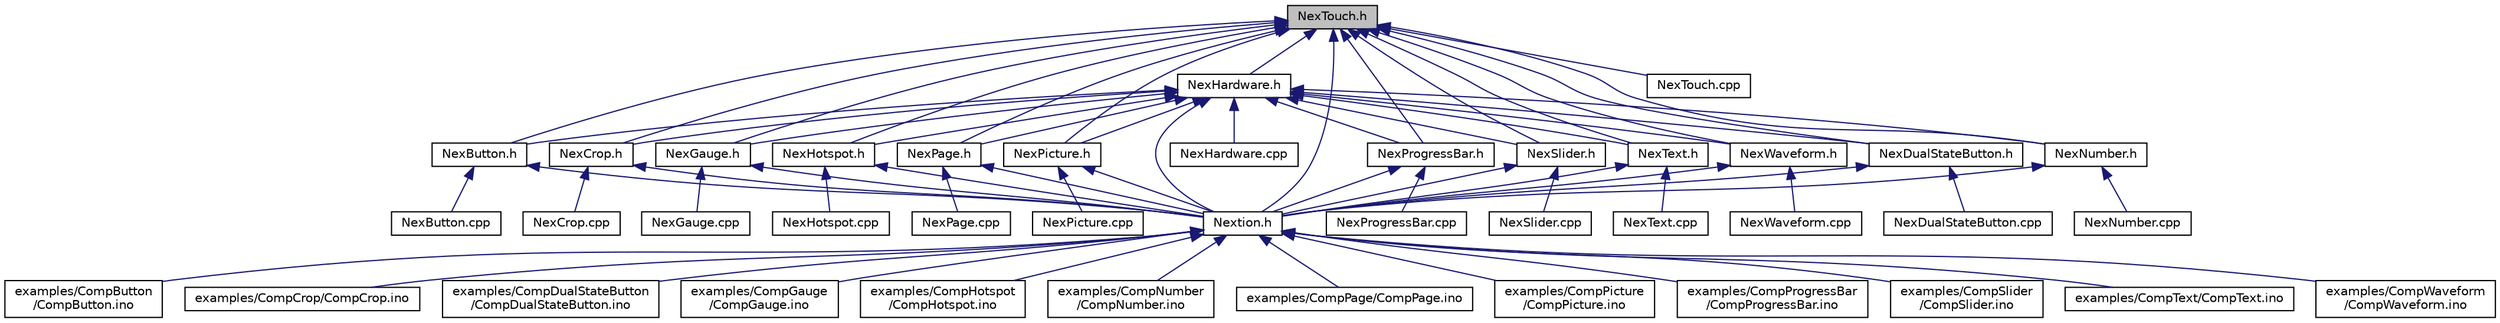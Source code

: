 digraph "NexTouch.h"
{
  edge [fontname="Helvetica",fontsize="10",labelfontname="Helvetica",labelfontsize="10"];
  node [fontname="Helvetica",fontsize="10",shape=record];
  Node1 [label="NexTouch.h",height=0.2,width=0.4,color="black", fillcolor="grey75", style="filled" fontcolor="black"];
  Node1 -> Node2 [dir="back",color="midnightblue",fontsize="10",style="solid",fontname="Helvetica"];
  Node2 [label="Nextion.h",height=0.2,width=0.4,color="black", fillcolor="white", style="filled",URL="$_nextion_8h.html",tooltip="The header file including all other header files provided by this library. "];
  Node2 -> Node3 [dir="back",color="midnightblue",fontsize="10",style="solid",fontname="Helvetica"];
  Node3 [label="examples/CompButton\l/CompButton.ino",height=0.2,width=0.4,color="black", fillcolor="white", style="filled",URL="$_comp_button_8ino_source.html"];
  Node2 -> Node4 [dir="back",color="midnightblue",fontsize="10",style="solid",fontname="Helvetica"];
  Node4 [label="examples/CompCrop/CompCrop.ino",height=0.2,width=0.4,color="black", fillcolor="white", style="filled",URL="$_comp_crop_8ino_source.html"];
  Node2 -> Node5 [dir="back",color="midnightblue",fontsize="10",style="solid",fontname="Helvetica"];
  Node5 [label="examples/CompDualStateButton\l/CompDualStateButton.ino",height=0.2,width=0.4,color="black", fillcolor="white", style="filled",URL="$_comp_dual_state_button_8ino_source.html"];
  Node2 -> Node6 [dir="back",color="midnightblue",fontsize="10",style="solid",fontname="Helvetica"];
  Node6 [label="examples/CompGauge\l/CompGauge.ino",height=0.2,width=0.4,color="black", fillcolor="white", style="filled",URL="$_comp_gauge_8ino_source.html"];
  Node2 -> Node7 [dir="back",color="midnightblue",fontsize="10",style="solid",fontname="Helvetica"];
  Node7 [label="examples/CompHotspot\l/CompHotspot.ino",height=0.2,width=0.4,color="black", fillcolor="white", style="filled",URL="$_comp_hotspot_8ino_source.html"];
  Node2 -> Node8 [dir="back",color="midnightblue",fontsize="10",style="solid",fontname="Helvetica"];
  Node8 [label="examples/CompNumber\l/CompNumber.ino",height=0.2,width=0.4,color="black", fillcolor="white", style="filled",URL="$_comp_number_8ino_source.html"];
  Node2 -> Node9 [dir="back",color="midnightblue",fontsize="10",style="solid",fontname="Helvetica"];
  Node9 [label="examples/CompPage/CompPage.ino",height=0.2,width=0.4,color="black", fillcolor="white", style="filled",URL="$_comp_page_8ino_source.html"];
  Node2 -> Node10 [dir="back",color="midnightblue",fontsize="10",style="solid",fontname="Helvetica"];
  Node10 [label="examples/CompPicture\l/CompPicture.ino",height=0.2,width=0.4,color="black", fillcolor="white", style="filled",URL="$_comp_picture_8ino_source.html"];
  Node2 -> Node11 [dir="back",color="midnightblue",fontsize="10",style="solid",fontname="Helvetica"];
  Node11 [label="examples/CompProgressBar\l/CompProgressBar.ino",height=0.2,width=0.4,color="black", fillcolor="white", style="filled",URL="$_comp_progress_bar_8ino_source.html"];
  Node2 -> Node12 [dir="back",color="midnightblue",fontsize="10",style="solid",fontname="Helvetica"];
  Node12 [label="examples/CompSlider\l/CompSlider.ino",height=0.2,width=0.4,color="black", fillcolor="white", style="filled",URL="$_comp_slider_8ino_source.html"];
  Node2 -> Node13 [dir="back",color="midnightblue",fontsize="10",style="solid",fontname="Helvetica"];
  Node13 [label="examples/CompText/CompText.ino",height=0.2,width=0.4,color="black", fillcolor="white", style="filled",URL="$_comp_text_8ino_source.html"];
  Node2 -> Node14 [dir="back",color="midnightblue",fontsize="10",style="solid",fontname="Helvetica"];
  Node14 [label="examples/CompWaveform\l/CompWaveform.ino",height=0.2,width=0.4,color="black", fillcolor="white", style="filled",URL="$_comp_waveform_8ino_source.html"];
  Node1 -> Node15 [dir="back",color="midnightblue",fontsize="10",style="solid",fontname="Helvetica"];
  Node15 [label="NexHardware.h",height=0.2,width=0.4,color="black", fillcolor="white", style="filled",URL="$_nex_hardware_8h.html",tooltip="The definition of base API for using Nextion. "];
  Node15 -> Node2 [dir="back",color="midnightblue",fontsize="10",style="solid",fontname="Helvetica"];
  Node15 -> Node16 [dir="back",color="midnightblue",fontsize="10",style="solid",fontname="Helvetica"];
  Node16 [label="NexButton.h",height=0.2,width=0.4,color="black", fillcolor="white", style="filled",URL="$_nex_button_8h.html",tooltip="The definition of class NexButton. "];
  Node16 -> Node2 [dir="back",color="midnightblue",fontsize="10",style="solid",fontname="Helvetica"];
  Node16 -> Node17 [dir="back",color="midnightblue",fontsize="10",style="solid",fontname="Helvetica"];
  Node17 [label="NexButton.cpp",height=0.2,width=0.4,color="black", fillcolor="white", style="filled",URL="$_nex_button_8cpp.html",tooltip="The implementation of class NexButton. "];
  Node15 -> Node18 [dir="back",color="midnightblue",fontsize="10",style="solid",fontname="Helvetica"];
  Node18 [label="NexCrop.h",height=0.2,width=0.4,color="black", fillcolor="white", style="filled",URL="$_nex_crop_8h.html",tooltip="The definition of class NexCrop. "];
  Node18 -> Node2 [dir="back",color="midnightblue",fontsize="10",style="solid",fontname="Helvetica"];
  Node18 -> Node19 [dir="back",color="midnightblue",fontsize="10",style="solid",fontname="Helvetica"];
  Node19 [label="NexCrop.cpp",height=0.2,width=0.4,color="black", fillcolor="white", style="filled",URL="$_nex_crop_8cpp.html",tooltip="The implementation of class NexCrop. "];
  Node15 -> Node20 [dir="back",color="midnightblue",fontsize="10",style="solid",fontname="Helvetica"];
  Node20 [label="NexGauge.h",height=0.2,width=0.4,color="black", fillcolor="white", style="filled",URL="$_nex_gauge_8h.html",tooltip="The definition of class NexGauge. "];
  Node20 -> Node2 [dir="back",color="midnightblue",fontsize="10",style="solid",fontname="Helvetica"];
  Node20 -> Node21 [dir="back",color="midnightblue",fontsize="10",style="solid",fontname="Helvetica"];
  Node21 [label="NexGauge.cpp",height=0.2,width=0.4,color="black", fillcolor="white", style="filled",URL="$_nex_gauge_8cpp.html",tooltip="The implementation of class NexGauge. "];
  Node15 -> Node22 [dir="back",color="midnightblue",fontsize="10",style="solid",fontname="Helvetica"];
  Node22 [label="NexHotspot.h",height=0.2,width=0.4,color="black", fillcolor="white", style="filled",URL="$_nex_hotspot_8h.html",tooltip="The definition of class NexHotspot. "];
  Node22 -> Node2 [dir="back",color="midnightblue",fontsize="10",style="solid",fontname="Helvetica"];
  Node22 -> Node23 [dir="back",color="midnightblue",fontsize="10",style="solid",fontname="Helvetica"];
  Node23 [label="NexHotspot.cpp",height=0.2,width=0.4,color="black", fillcolor="white", style="filled",URL="$_nex_hotspot_8cpp.html",tooltip="The implementation of class NexHotspot. "];
  Node15 -> Node24 [dir="back",color="midnightblue",fontsize="10",style="solid",fontname="Helvetica"];
  Node24 [label="NexPage.h",height=0.2,width=0.4,color="black", fillcolor="white", style="filled",URL="$_nex_page_8h.html",tooltip="The definition of class NexPage. "];
  Node24 -> Node2 [dir="back",color="midnightblue",fontsize="10",style="solid",fontname="Helvetica"];
  Node24 -> Node25 [dir="back",color="midnightblue",fontsize="10",style="solid",fontname="Helvetica"];
  Node25 [label="NexPage.cpp",height=0.2,width=0.4,color="black", fillcolor="white", style="filled",URL="$_nex_page_8cpp.html",tooltip="The implementation of class NexPage. "];
  Node15 -> Node26 [dir="back",color="midnightblue",fontsize="10",style="solid",fontname="Helvetica"];
  Node26 [label="NexPicture.h",height=0.2,width=0.4,color="black", fillcolor="white", style="filled",URL="$_nex_picture_8h.html",tooltip="The definition of class NexPicture. "];
  Node26 -> Node2 [dir="back",color="midnightblue",fontsize="10",style="solid",fontname="Helvetica"];
  Node26 -> Node27 [dir="back",color="midnightblue",fontsize="10",style="solid",fontname="Helvetica"];
  Node27 [label="NexPicture.cpp",height=0.2,width=0.4,color="black", fillcolor="white", style="filled",URL="$_nex_picture_8cpp.html",tooltip="The implementation of class NexPicture. "];
  Node15 -> Node28 [dir="back",color="midnightblue",fontsize="10",style="solid",fontname="Helvetica"];
  Node28 [label="NexProgressBar.h",height=0.2,width=0.4,color="black", fillcolor="white", style="filled",URL="$_nex_progress_bar_8h.html",tooltip="The definition of class NexProgressBar. "];
  Node28 -> Node2 [dir="back",color="midnightblue",fontsize="10",style="solid",fontname="Helvetica"];
  Node28 -> Node29 [dir="back",color="midnightblue",fontsize="10",style="solid",fontname="Helvetica"];
  Node29 [label="NexProgressBar.cpp",height=0.2,width=0.4,color="black", fillcolor="white", style="filled",URL="$_nex_progress_bar_8cpp.html",tooltip="The implementation of class NexProgressBar. "];
  Node15 -> Node30 [dir="back",color="midnightblue",fontsize="10",style="solid",fontname="Helvetica"];
  Node30 [label="NexSlider.h",height=0.2,width=0.4,color="black", fillcolor="white", style="filled",URL="$_nex_slider_8h.html",tooltip="The definition of class NexSlider. "];
  Node30 -> Node2 [dir="back",color="midnightblue",fontsize="10",style="solid",fontname="Helvetica"];
  Node30 -> Node31 [dir="back",color="midnightblue",fontsize="10",style="solid",fontname="Helvetica"];
  Node31 [label="NexSlider.cpp",height=0.2,width=0.4,color="black", fillcolor="white", style="filled",URL="$_nex_slider_8cpp.html",tooltip="The implementation of class NexSlider. "];
  Node15 -> Node32 [dir="back",color="midnightblue",fontsize="10",style="solid",fontname="Helvetica"];
  Node32 [label="NexText.h",height=0.2,width=0.4,color="black", fillcolor="white", style="filled",URL="$_nex_text_8h.html",tooltip="The definition of class NexText. "];
  Node32 -> Node2 [dir="back",color="midnightblue",fontsize="10",style="solid",fontname="Helvetica"];
  Node32 -> Node33 [dir="back",color="midnightblue",fontsize="10",style="solid",fontname="Helvetica"];
  Node33 [label="NexText.cpp",height=0.2,width=0.4,color="black", fillcolor="white", style="filled",URL="$_nex_text_8cpp.html",tooltip="The implementation of class NexText. "];
  Node15 -> Node34 [dir="back",color="midnightblue",fontsize="10",style="solid",fontname="Helvetica"];
  Node34 [label="NexWaveform.h",height=0.2,width=0.4,color="black", fillcolor="white", style="filled",URL="$_nex_waveform_8h.html",tooltip="The definition of class NexWaveform. "];
  Node34 -> Node2 [dir="back",color="midnightblue",fontsize="10",style="solid",fontname="Helvetica"];
  Node34 -> Node35 [dir="back",color="midnightblue",fontsize="10",style="solid",fontname="Helvetica"];
  Node35 [label="NexWaveform.cpp",height=0.2,width=0.4,color="black", fillcolor="white", style="filled",URL="$_nex_waveform_8cpp.html",tooltip="The implementation of class NexWaveform. "];
  Node15 -> Node36 [dir="back",color="midnightblue",fontsize="10",style="solid",fontname="Helvetica"];
  Node36 [label="NexDualStateButton.h",height=0.2,width=0.4,color="black", fillcolor="white", style="filled",URL="$_nex_dual_state_button_8h.html",tooltip="The definition of class NexDSButton. "];
  Node36 -> Node2 [dir="back",color="midnightblue",fontsize="10",style="solid",fontname="Helvetica"];
  Node36 -> Node37 [dir="back",color="midnightblue",fontsize="10",style="solid",fontname="Helvetica"];
  Node37 [label="NexDualStateButton.cpp",height=0.2,width=0.4,color="black", fillcolor="white", style="filled",URL="$_nex_dual_state_button_8cpp.html",tooltip="The implementation of class NexDSButton. "];
  Node15 -> Node38 [dir="back",color="midnightblue",fontsize="10",style="solid",fontname="Helvetica"];
  Node38 [label="NexNumber.h",height=0.2,width=0.4,color="black", fillcolor="white", style="filled",URL="$_nex_number_8h.html",tooltip="The definition of class NexNumber. "];
  Node38 -> Node2 [dir="back",color="midnightblue",fontsize="10",style="solid",fontname="Helvetica"];
  Node38 -> Node39 [dir="back",color="midnightblue",fontsize="10",style="solid",fontname="Helvetica"];
  Node39 [label="NexNumber.cpp",height=0.2,width=0.4,color="black", fillcolor="white", style="filled",URL="$_nex_number_8cpp.html",tooltip="The implementation of class NexNumber. "];
  Node15 -> Node40 [dir="back",color="midnightblue",fontsize="10",style="solid",fontname="Helvetica"];
  Node40 [label="NexHardware.cpp",height=0.2,width=0.4,color="black", fillcolor="white", style="filled",URL="$_nex_hardware_8cpp.html",tooltip="The implementation of base API for using Nextion. "];
  Node1 -> Node16 [dir="back",color="midnightblue",fontsize="10",style="solid",fontname="Helvetica"];
  Node1 -> Node18 [dir="back",color="midnightblue",fontsize="10",style="solid",fontname="Helvetica"];
  Node1 -> Node20 [dir="back",color="midnightblue",fontsize="10",style="solid",fontname="Helvetica"];
  Node1 -> Node22 [dir="back",color="midnightblue",fontsize="10",style="solid",fontname="Helvetica"];
  Node1 -> Node24 [dir="back",color="midnightblue",fontsize="10",style="solid",fontname="Helvetica"];
  Node1 -> Node26 [dir="back",color="midnightblue",fontsize="10",style="solid",fontname="Helvetica"];
  Node1 -> Node28 [dir="back",color="midnightblue",fontsize="10",style="solid",fontname="Helvetica"];
  Node1 -> Node30 [dir="back",color="midnightblue",fontsize="10",style="solid",fontname="Helvetica"];
  Node1 -> Node32 [dir="back",color="midnightblue",fontsize="10",style="solid",fontname="Helvetica"];
  Node1 -> Node34 [dir="back",color="midnightblue",fontsize="10",style="solid",fontname="Helvetica"];
  Node1 -> Node36 [dir="back",color="midnightblue",fontsize="10",style="solid",fontname="Helvetica"];
  Node1 -> Node38 [dir="back",color="midnightblue",fontsize="10",style="solid",fontname="Helvetica"];
  Node1 -> Node41 [dir="back",color="midnightblue",fontsize="10",style="solid",fontname="Helvetica"];
  Node41 [label="NexTouch.cpp",height=0.2,width=0.4,color="black", fillcolor="white", style="filled",URL="$_nex_touch_8cpp.html",tooltip="The implementation of class NexTouch. "];
}
